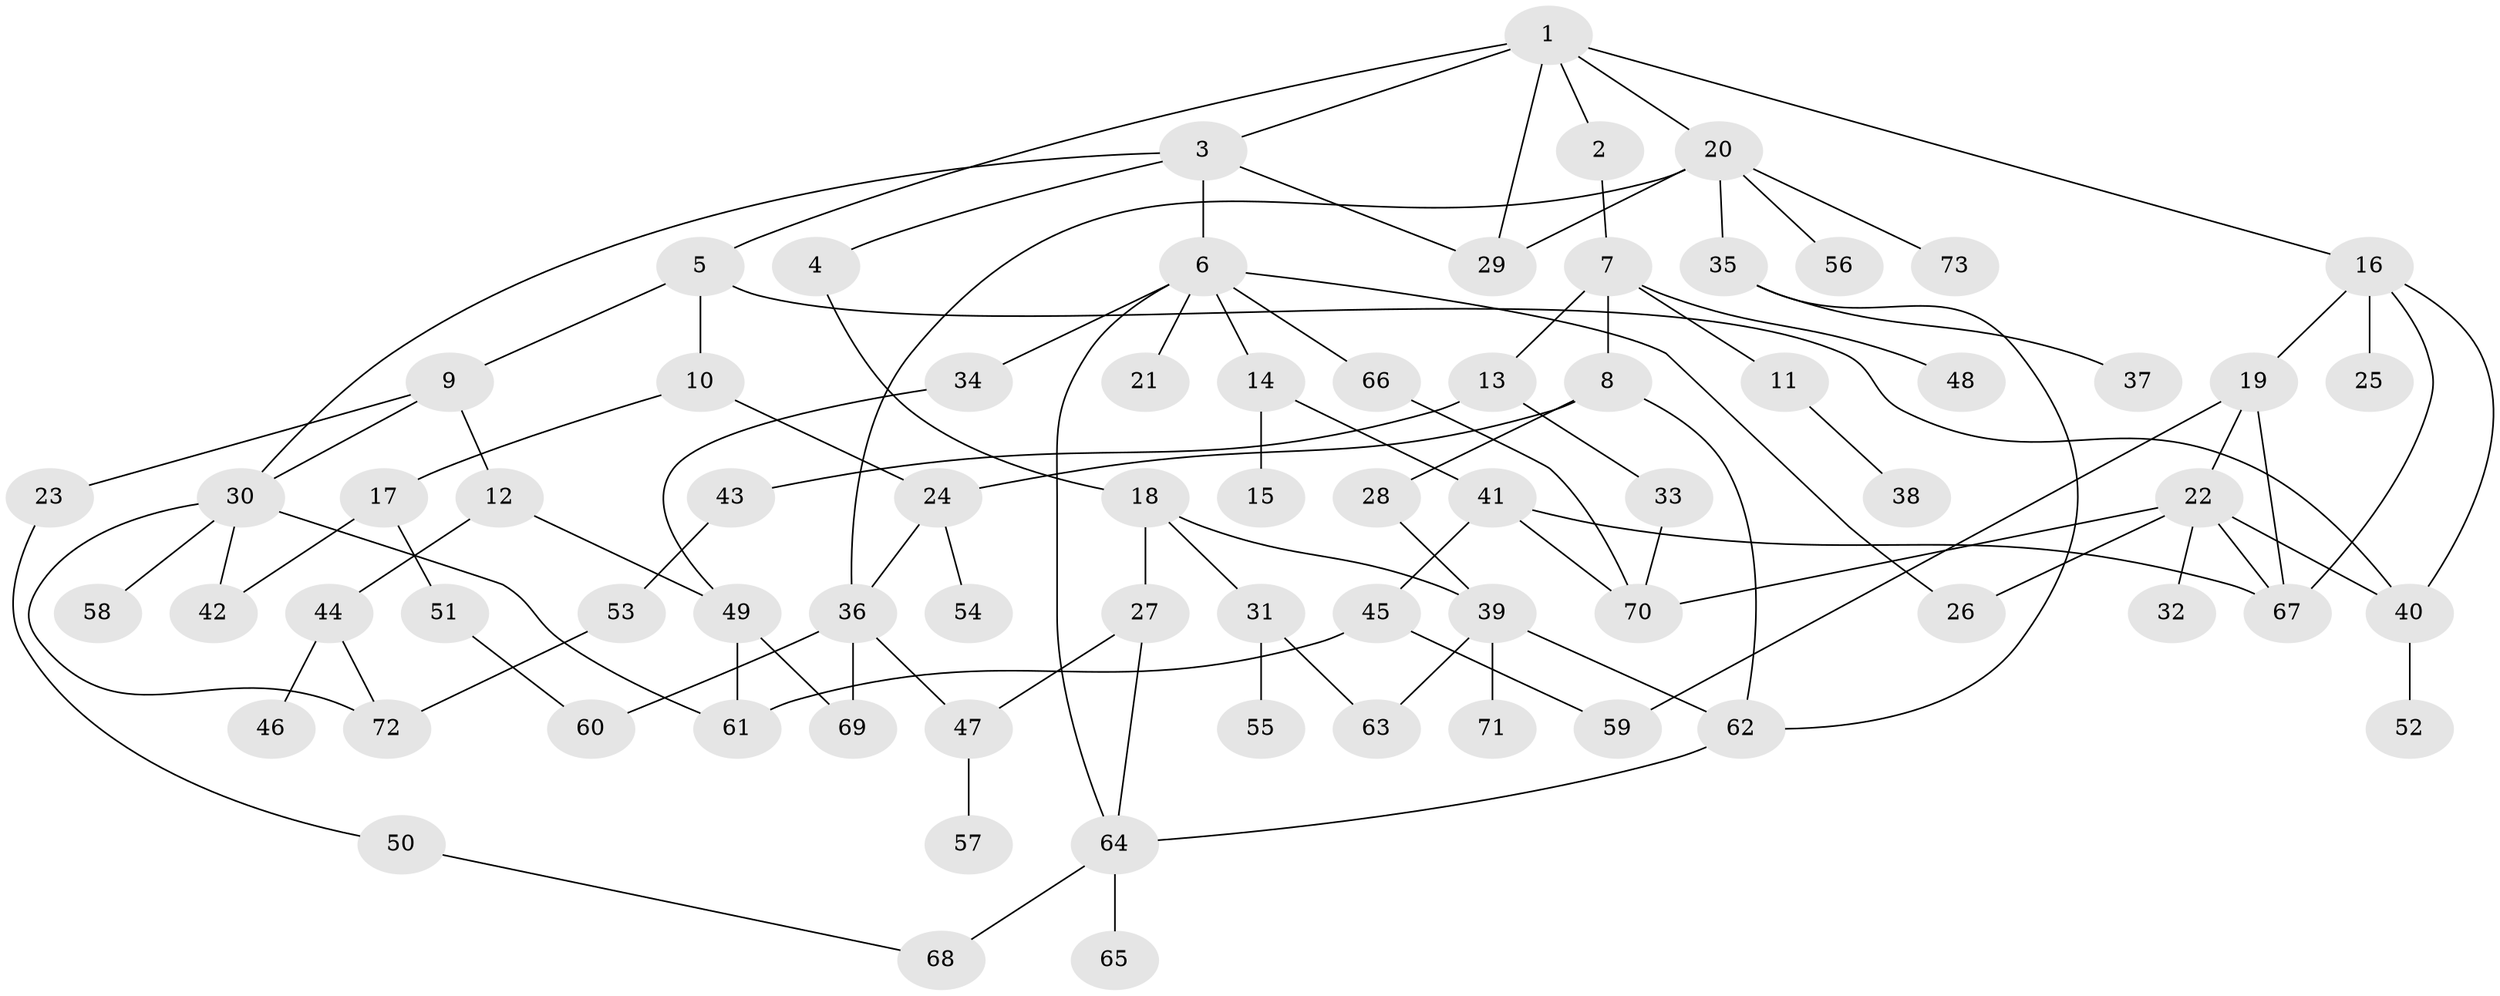 // Generated by graph-tools (version 1.1) at 2025/13/03/09/25 04:13:34]
// undirected, 73 vertices, 103 edges
graph export_dot {
graph [start="1"]
  node [color=gray90,style=filled];
  1;
  2;
  3;
  4;
  5;
  6;
  7;
  8;
  9;
  10;
  11;
  12;
  13;
  14;
  15;
  16;
  17;
  18;
  19;
  20;
  21;
  22;
  23;
  24;
  25;
  26;
  27;
  28;
  29;
  30;
  31;
  32;
  33;
  34;
  35;
  36;
  37;
  38;
  39;
  40;
  41;
  42;
  43;
  44;
  45;
  46;
  47;
  48;
  49;
  50;
  51;
  52;
  53;
  54;
  55;
  56;
  57;
  58;
  59;
  60;
  61;
  62;
  63;
  64;
  65;
  66;
  67;
  68;
  69;
  70;
  71;
  72;
  73;
  1 -- 2;
  1 -- 3;
  1 -- 5;
  1 -- 16;
  1 -- 20;
  1 -- 29;
  2 -- 7;
  3 -- 4;
  3 -- 6;
  3 -- 29;
  3 -- 30;
  4 -- 18;
  5 -- 9;
  5 -- 10;
  5 -- 40;
  6 -- 14;
  6 -- 21;
  6 -- 34;
  6 -- 66;
  6 -- 26;
  6 -- 64;
  7 -- 8;
  7 -- 11;
  7 -- 13;
  7 -- 48;
  8 -- 24;
  8 -- 28;
  8 -- 62;
  9 -- 12;
  9 -- 23;
  9 -- 30;
  10 -- 17;
  10 -- 24;
  11 -- 38;
  12 -- 44;
  12 -- 49;
  13 -- 33;
  13 -- 43;
  14 -- 15;
  14 -- 41;
  16 -- 19;
  16 -- 25;
  16 -- 40;
  16 -- 67;
  17 -- 42;
  17 -- 51;
  18 -- 27;
  18 -- 31;
  18 -- 39;
  19 -- 22;
  19 -- 59;
  19 -- 67;
  20 -- 35;
  20 -- 56;
  20 -- 73;
  20 -- 36;
  20 -- 29;
  22 -- 26;
  22 -- 32;
  22 -- 70;
  22 -- 40;
  22 -- 67;
  23 -- 50;
  24 -- 36;
  24 -- 54;
  27 -- 47;
  27 -- 64;
  28 -- 39;
  30 -- 58;
  30 -- 72;
  30 -- 61;
  30 -- 42;
  31 -- 55;
  31 -- 63;
  33 -- 70;
  34 -- 49;
  35 -- 37;
  35 -- 62;
  36 -- 60;
  36 -- 69;
  36 -- 47;
  39 -- 62;
  39 -- 71;
  39 -- 63;
  40 -- 52;
  41 -- 45;
  41 -- 70;
  41 -- 67;
  43 -- 53;
  44 -- 46;
  44 -- 72;
  45 -- 61;
  45 -- 59;
  47 -- 57;
  49 -- 69;
  49 -- 61;
  50 -- 68;
  51 -- 60;
  53 -- 72;
  62 -- 64;
  64 -- 65;
  64 -- 68;
  66 -- 70;
}
